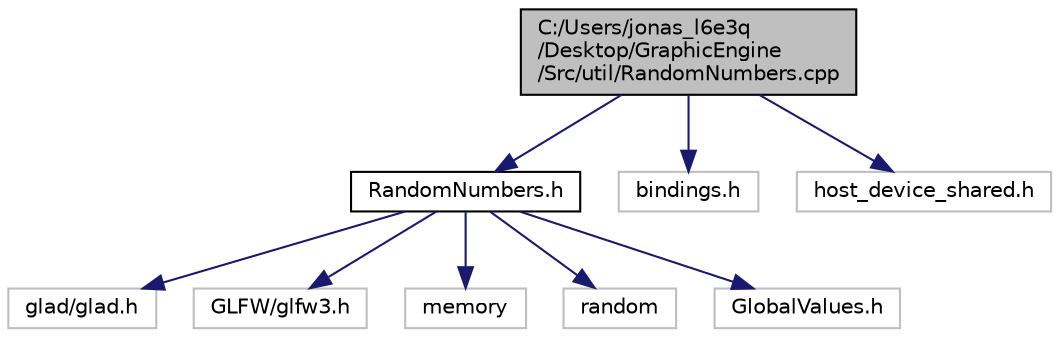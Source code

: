 digraph "C:/Users/jonas_l6e3q/Desktop/GraphicEngine/Src/util/RandomNumbers.cpp"
{
 // INTERACTIVE_SVG=YES
 // LATEX_PDF_SIZE
  bgcolor="transparent";
  edge [fontname="Helvetica",fontsize="10",labelfontname="Helvetica",labelfontsize="10"];
  node [fontname="Helvetica",fontsize="10",shape=record];
  Node1 [label="C:/Users/jonas_l6e3q\l/Desktop/GraphicEngine\l/Src/util/RandomNumbers.cpp",height=0.2,width=0.4,color="black", fillcolor="grey75", style="filled", fontcolor="black",tooltip=" "];
  Node1 -> Node2 [color="midnightblue",fontsize="10",style="solid"];
  Node2 [label="RandomNumbers.h",height=0.2,width=0.4,color="black",URL="$d1/d66/_random_numbers_8h.html",tooltip=" "];
  Node2 -> Node3 [color="midnightblue",fontsize="10",style="solid"];
  Node3 [label="glad/glad.h",height=0.2,width=0.4,color="grey75",tooltip=" "];
  Node2 -> Node4 [color="midnightblue",fontsize="10",style="solid"];
  Node4 [label="GLFW/glfw3.h",height=0.2,width=0.4,color="grey75",tooltip=" "];
  Node2 -> Node5 [color="midnightblue",fontsize="10",style="solid"];
  Node5 [label="memory",height=0.2,width=0.4,color="grey75",tooltip=" "];
  Node2 -> Node6 [color="midnightblue",fontsize="10",style="solid"];
  Node6 [label="random",height=0.2,width=0.4,color="grey75",tooltip=" "];
  Node2 -> Node7 [color="midnightblue",fontsize="10",style="solid"];
  Node7 [label="GlobalValues.h",height=0.2,width=0.4,color="grey75",tooltip=" "];
  Node1 -> Node8 [color="midnightblue",fontsize="10",style="solid"];
  Node8 [label="bindings.h",height=0.2,width=0.4,color="grey75",tooltip=" "];
  Node1 -> Node9 [color="midnightblue",fontsize="10",style="solid"];
  Node9 [label="host_device_shared.h",height=0.2,width=0.4,color="grey75",tooltip=" "];
}
